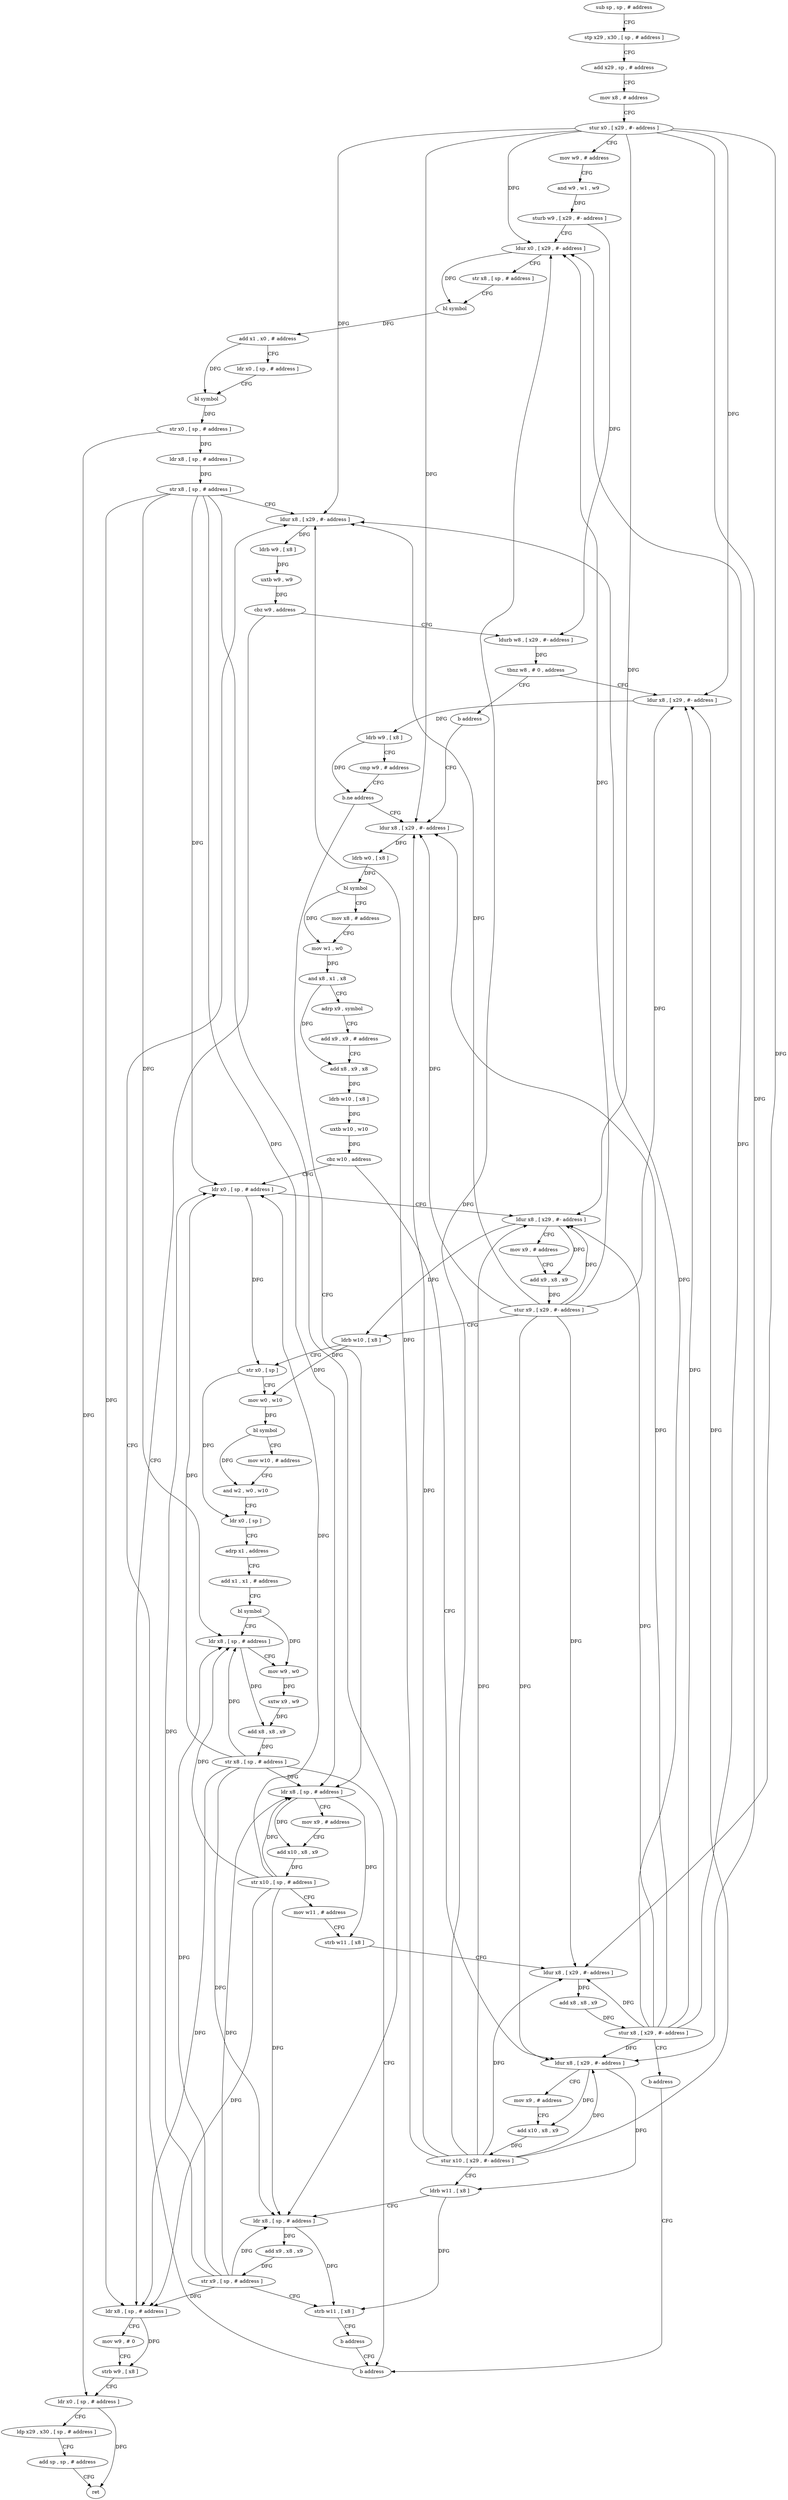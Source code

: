 digraph "func" {
"4233436" [label = "sub sp , sp , # address" ]
"4233440" [label = "stp x29 , x30 , [ sp , # address ]" ]
"4233444" [label = "add x29 , sp , # address" ]
"4233448" [label = "mov x8 , # address" ]
"4233452" [label = "stur x0 , [ x29 , #- address ]" ]
"4233456" [label = "mov w9 , # address" ]
"4233460" [label = "and w9 , w1 , w9" ]
"4233464" [label = "sturb w9 , [ x29 , #- address ]" ]
"4233468" [label = "ldur x0 , [ x29 , #- address ]" ]
"4233472" [label = "str x8 , [ sp , # address ]" ]
"4233476" [label = "bl symbol" ]
"4233480" [label = "add x1 , x0 , # address" ]
"4233484" [label = "ldr x0 , [ sp , # address ]" ]
"4233488" [label = "bl symbol" ]
"4233492" [label = "str x0 , [ sp , # address ]" ]
"4233496" [label = "ldr x8 , [ sp , # address ]" ]
"4233500" [label = "str x8 , [ sp , # address ]" ]
"4233504" [label = "ldur x8 , [ x29 , #- address ]" ]
"4233760" [label = "ldr x8 , [ sp , # address ]" ]
"4233764" [label = "mov w9 , # 0" ]
"4233768" [label = "strb w9 , [ x8 ]" ]
"4233772" [label = "ldr x0 , [ sp , # address ]" ]
"4233776" [label = "ldp x29 , x30 , [ sp , # address ]" ]
"4233780" [label = "add sp , sp , # address" ]
"4233784" [label = "ret" ]
"4233520" [label = "ldurb w8 , [ x29 , #- address ]" ]
"4233524" [label = "tbnz w8 , # 0 , address" ]
"4233532" [label = "ldur x8 , [ x29 , #- address ]" ]
"4233528" [label = "b address" ]
"4233536" [label = "ldrb w9 , [ x8 ]" ]
"4233540" [label = "cmp w9 , # address" ]
"4233544" [label = "b.ne address" ]
"4233588" [label = "ldur x8 , [ x29 , #- address ]" ]
"4233548" [label = "ldr x8 , [ sp , # address ]" ]
"4233592" [label = "ldrb w0 , [ x8 ]" ]
"4233596" [label = "bl symbol" ]
"4233600" [label = "mov x8 , # address" ]
"4233604" [label = "mov w1 , w0" ]
"4233608" [label = "and x8 , x1 , x8" ]
"4233612" [label = "adrp x9 , symbol" ]
"4233616" [label = "add x9 , x9 , # address" ]
"4233620" [label = "add x8 , x9 , x8" ]
"4233624" [label = "ldrb w10 , [ x8 ]" ]
"4233628" [label = "uxtb w10 , w10" ]
"4233632" [label = "cbz w10 , address" ]
"4233676" [label = "ldr x0 , [ sp , # address ]" ]
"4233636" [label = "ldur x8 , [ x29 , #- address ]" ]
"4233552" [label = "mov x9 , # address" ]
"4233556" [label = "add x10 , x8 , x9" ]
"4233560" [label = "str x10 , [ sp , # address ]" ]
"4233564" [label = "mov w11 , # address" ]
"4233568" [label = "strb w11 , [ x8 ]" ]
"4233572" [label = "ldur x8 , [ x29 , #- address ]" ]
"4233576" [label = "add x8 , x8 , x9" ]
"4233580" [label = "stur x8 , [ x29 , #- address ]" ]
"4233584" [label = "b address" ]
"4233756" [label = "b address" ]
"4233680" [label = "ldur x8 , [ x29 , #- address ]" ]
"4233684" [label = "mov x9 , # address" ]
"4233688" [label = "add x9 , x8 , x9" ]
"4233692" [label = "stur x9 , [ x29 , #- address ]" ]
"4233696" [label = "ldrb w10 , [ x8 ]" ]
"4233700" [label = "str x0 , [ sp ]" ]
"4233704" [label = "mov w0 , w10" ]
"4233708" [label = "bl symbol" ]
"4233712" [label = "mov w10 , # address" ]
"4233716" [label = "and w2 , w0 , w10" ]
"4233720" [label = "ldr x0 , [ sp ]" ]
"4233724" [label = "adrp x1 , address" ]
"4233728" [label = "add x1 , x1 , # address" ]
"4233732" [label = "bl symbol" ]
"4233736" [label = "ldr x8 , [ sp , # address ]" ]
"4233740" [label = "mov w9 , w0" ]
"4233744" [label = "sxtw x9 , w9" ]
"4233748" [label = "add x8 , x8 , x9" ]
"4233752" [label = "str x8 , [ sp , # address ]" ]
"4233640" [label = "mov x9 , # address" ]
"4233644" [label = "add x10 , x8 , x9" ]
"4233648" [label = "stur x10 , [ x29 , #- address ]" ]
"4233652" [label = "ldrb w11 , [ x8 ]" ]
"4233656" [label = "ldr x8 , [ sp , # address ]" ]
"4233660" [label = "add x9 , x8 , x9" ]
"4233664" [label = "str x9 , [ sp , # address ]" ]
"4233668" [label = "strb w11 , [ x8 ]" ]
"4233672" [label = "b address" ]
"4233508" [label = "ldrb w9 , [ x8 ]" ]
"4233512" [label = "uxtb w9 , w9" ]
"4233516" [label = "cbz w9 , address" ]
"4233436" -> "4233440" [ label = "CFG" ]
"4233440" -> "4233444" [ label = "CFG" ]
"4233444" -> "4233448" [ label = "CFG" ]
"4233448" -> "4233452" [ label = "CFG" ]
"4233452" -> "4233456" [ label = "CFG" ]
"4233452" -> "4233468" [ label = "DFG" ]
"4233452" -> "4233504" [ label = "DFG" ]
"4233452" -> "4233532" [ label = "DFG" ]
"4233452" -> "4233588" [ label = "DFG" ]
"4233452" -> "4233572" [ label = "DFG" ]
"4233452" -> "4233680" [ label = "DFG" ]
"4233452" -> "4233636" [ label = "DFG" ]
"4233456" -> "4233460" [ label = "CFG" ]
"4233460" -> "4233464" [ label = "DFG" ]
"4233464" -> "4233468" [ label = "CFG" ]
"4233464" -> "4233520" [ label = "DFG" ]
"4233468" -> "4233472" [ label = "CFG" ]
"4233468" -> "4233476" [ label = "DFG" ]
"4233472" -> "4233476" [ label = "CFG" ]
"4233476" -> "4233480" [ label = "DFG" ]
"4233480" -> "4233484" [ label = "CFG" ]
"4233480" -> "4233488" [ label = "DFG" ]
"4233484" -> "4233488" [ label = "CFG" ]
"4233488" -> "4233492" [ label = "DFG" ]
"4233492" -> "4233496" [ label = "DFG" ]
"4233492" -> "4233772" [ label = "DFG" ]
"4233496" -> "4233500" [ label = "DFG" ]
"4233500" -> "4233504" [ label = "CFG" ]
"4233500" -> "4233760" [ label = "DFG" ]
"4233500" -> "4233548" [ label = "DFG" ]
"4233500" -> "4233676" [ label = "DFG" ]
"4233500" -> "4233736" [ label = "DFG" ]
"4233500" -> "4233656" [ label = "DFG" ]
"4233504" -> "4233508" [ label = "DFG" ]
"4233760" -> "4233764" [ label = "CFG" ]
"4233760" -> "4233768" [ label = "DFG" ]
"4233764" -> "4233768" [ label = "CFG" ]
"4233768" -> "4233772" [ label = "CFG" ]
"4233772" -> "4233776" [ label = "CFG" ]
"4233772" -> "4233784" [ label = "DFG" ]
"4233776" -> "4233780" [ label = "CFG" ]
"4233780" -> "4233784" [ label = "CFG" ]
"4233520" -> "4233524" [ label = "DFG" ]
"4233524" -> "4233532" [ label = "CFG" ]
"4233524" -> "4233528" [ label = "CFG" ]
"4233532" -> "4233536" [ label = "DFG" ]
"4233528" -> "4233588" [ label = "CFG" ]
"4233536" -> "4233540" [ label = "CFG" ]
"4233536" -> "4233544" [ label = "DFG" ]
"4233540" -> "4233544" [ label = "CFG" ]
"4233544" -> "4233588" [ label = "CFG" ]
"4233544" -> "4233548" [ label = "CFG" ]
"4233588" -> "4233592" [ label = "DFG" ]
"4233548" -> "4233552" [ label = "CFG" ]
"4233548" -> "4233556" [ label = "DFG" ]
"4233548" -> "4233568" [ label = "DFG" ]
"4233592" -> "4233596" [ label = "DFG" ]
"4233596" -> "4233600" [ label = "CFG" ]
"4233596" -> "4233604" [ label = "DFG" ]
"4233600" -> "4233604" [ label = "CFG" ]
"4233604" -> "4233608" [ label = "DFG" ]
"4233608" -> "4233612" [ label = "CFG" ]
"4233608" -> "4233620" [ label = "DFG" ]
"4233612" -> "4233616" [ label = "CFG" ]
"4233616" -> "4233620" [ label = "CFG" ]
"4233620" -> "4233624" [ label = "DFG" ]
"4233624" -> "4233628" [ label = "DFG" ]
"4233628" -> "4233632" [ label = "DFG" ]
"4233632" -> "4233676" [ label = "CFG" ]
"4233632" -> "4233636" [ label = "CFG" ]
"4233676" -> "4233680" [ label = "CFG" ]
"4233676" -> "4233700" [ label = "DFG" ]
"4233636" -> "4233640" [ label = "CFG" ]
"4233636" -> "4233644" [ label = "DFG" ]
"4233636" -> "4233652" [ label = "DFG" ]
"4233552" -> "4233556" [ label = "CFG" ]
"4233556" -> "4233560" [ label = "DFG" ]
"4233560" -> "4233564" [ label = "CFG" ]
"4233560" -> "4233760" [ label = "DFG" ]
"4233560" -> "4233548" [ label = "DFG" ]
"4233560" -> "4233676" [ label = "DFG" ]
"4233560" -> "4233736" [ label = "DFG" ]
"4233560" -> "4233656" [ label = "DFG" ]
"4233564" -> "4233568" [ label = "CFG" ]
"4233568" -> "4233572" [ label = "CFG" ]
"4233572" -> "4233576" [ label = "DFG" ]
"4233576" -> "4233580" [ label = "DFG" ]
"4233580" -> "4233584" [ label = "CFG" ]
"4233580" -> "4233468" [ label = "DFG" ]
"4233580" -> "4233504" [ label = "DFG" ]
"4233580" -> "4233532" [ label = "DFG" ]
"4233580" -> "4233588" [ label = "DFG" ]
"4233580" -> "4233572" [ label = "DFG" ]
"4233580" -> "4233680" [ label = "DFG" ]
"4233580" -> "4233636" [ label = "DFG" ]
"4233584" -> "4233756" [ label = "CFG" ]
"4233756" -> "4233504" [ label = "CFG" ]
"4233680" -> "4233684" [ label = "CFG" ]
"4233680" -> "4233688" [ label = "DFG" ]
"4233680" -> "4233696" [ label = "DFG" ]
"4233684" -> "4233688" [ label = "CFG" ]
"4233688" -> "4233692" [ label = "DFG" ]
"4233692" -> "4233696" [ label = "CFG" ]
"4233692" -> "4233468" [ label = "DFG" ]
"4233692" -> "4233504" [ label = "DFG" ]
"4233692" -> "4233532" [ label = "DFG" ]
"4233692" -> "4233588" [ label = "DFG" ]
"4233692" -> "4233572" [ label = "DFG" ]
"4233692" -> "4233680" [ label = "DFG" ]
"4233692" -> "4233636" [ label = "DFG" ]
"4233696" -> "4233700" [ label = "CFG" ]
"4233696" -> "4233704" [ label = "DFG" ]
"4233700" -> "4233704" [ label = "CFG" ]
"4233700" -> "4233720" [ label = "DFG" ]
"4233704" -> "4233708" [ label = "DFG" ]
"4233708" -> "4233712" [ label = "CFG" ]
"4233708" -> "4233716" [ label = "DFG" ]
"4233712" -> "4233716" [ label = "CFG" ]
"4233716" -> "4233720" [ label = "CFG" ]
"4233720" -> "4233724" [ label = "CFG" ]
"4233724" -> "4233728" [ label = "CFG" ]
"4233728" -> "4233732" [ label = "CFG" ]
"4233732" -> "4233736" [ label = "CFG" ]
"4233732" -> "4233740" [ label = "DFG" ]
"4233736" -> "4233740" [ label = "CFG" ]
"4233736" -> "4233748" [ label = "DFG" ]
"4233740" -> "4233744" [ label = "DFG" ]
"4233744" -> "4233748" [ label = "DFG" ]
"4233748" -> "4233752" [ label = "DFG" ]
"4233752" -> "4233756" [ label = "CFG" ]
"4233752" -> "4233760" [ label = "DFG" ]
"4233752" -> "4233548" [ label = "DFG" ]
"4233752" -> "4233676" [ label = "DFG" ]
"4233752" -> "4233736" [ label = "DFG" ]
"4233752" -> "4233656" [ label = "DFG" ]
"4233640" -> "4233644" [ label = "CFG" ]
"4233644" -> "4233648" [ label = "DFG" ]
"4233648" -> "4233652" [ label = "CFG" ]
"4233648" -> "4233468" [ label = "DFG" ]
"4233648" -> "4233504" [ label = "DFG" ]
"4233648" -> "4233532" [ label = "DFG" ]
"4233648" -> "4233588" [ label = "DFG" ]
"4233648" -> "4233572" [ label = "DFG" ]
"4233648" -> "4233680" [ label = "DFG" ]
"4233648" -> "4233636" [ label = "DFG" ]
"4233652" -> "4233656" [ label = "CFG" ]
"4233652" -> "4233668" [ label = "DFG" ]
"4233656" -> "4233660" [ label = "DFG" ]
"4233656" -> "4233668" [ label = "DFG" ]
"4233660" -> "4233664" [ label = "DFG" ]
"4233664" -> "4233668" [ label = "CFG" ]
"4233664" -> "4233760" [ label = "DFG" ]
"4233664" -> "4233548" [ label = "DFG" ]
"4233664" -> "4233676" [ label = "DFG" ]
"4233664" -> "4233736" [ label = "DFG" ]
"4233664" -> "4233656" [ label = "DFG" ]
"4233668" -> "4233672" [ label = "CFG" ]
"4233672" -> "4233756" [ label = "CFG" ]
"4233508" -> "4233512" [ label = "DFG" ]
"4233512" -> "4233516" [ label = "DFG" ]
"4233516" -> "4233760" [ label = "CFG" ]
"4233516" -> "4233520" [ label = "CFG" ]
}
